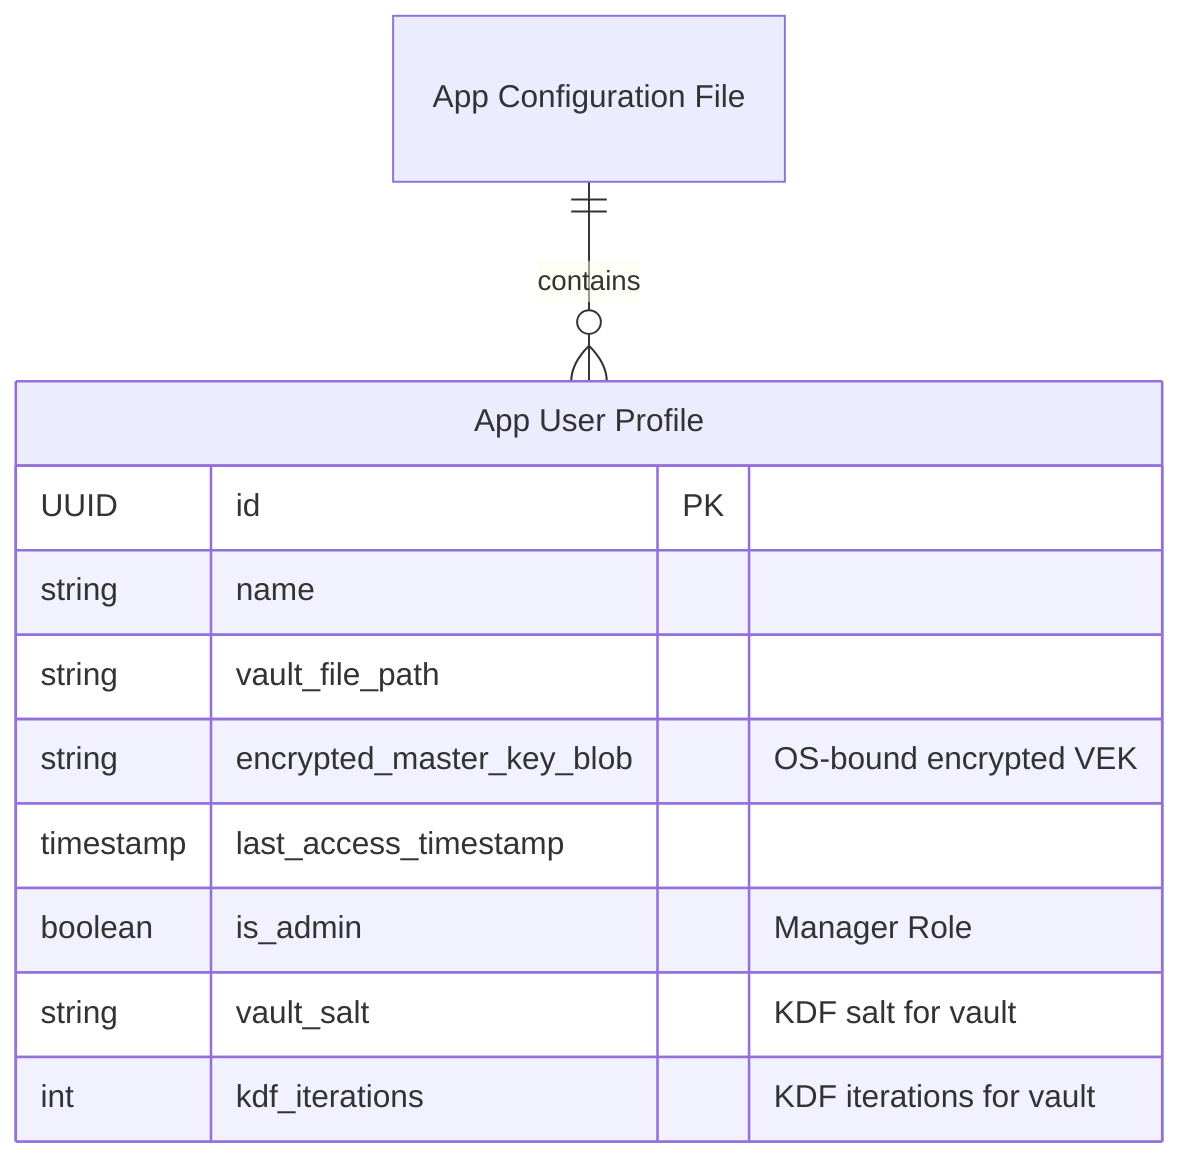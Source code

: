 erDiagram
    "App User Profile" {
        UUID id PK
        string name
        string vault_file_path
        string encrypted_master_key_blob "OS-bound encrypted VEK"
        timestamp last_access_timestamp
        boolean is_admin "Manager Role"
        string vault_salt "KDF salt for vault"
        int kdf_iterations "KDF iterations for vault"
    }
    
    "App Configuration File" ||--o{ "App User Profile" : contains